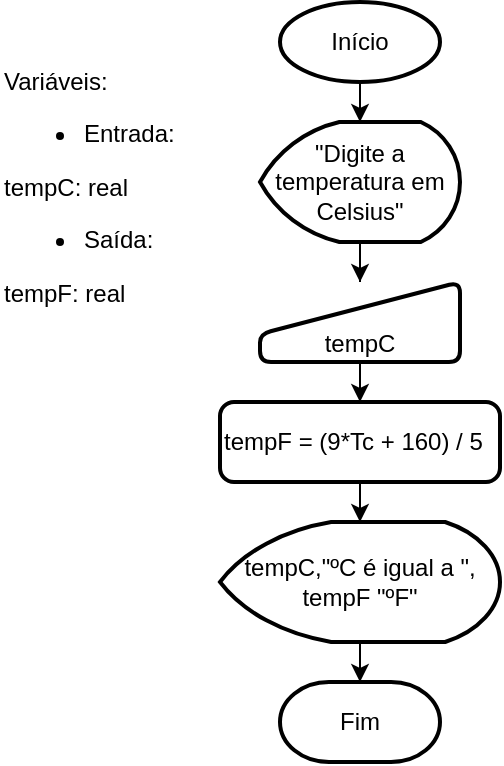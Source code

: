 <mxfile version="13.6.2" type="device"><diagram id="gBYa8lz91_OA2VOeokQ8" name="Página-1"><mxGraphModel dx="868" dy="510" grid="1" gridSize="10" guides="1" tooltips="1" connect="1" arrows="1" fold="1" page="1" pageScale="1" pageWidth="827" pageHeight="1169" math="0" shadow="0"><root><mxCell id="0"/><mxCell id="1" parent="0"/><mxCell id="GjMaqnvSib-rPEAUO21R-1" value="" style="edgeStyle=orthogonalEdgeStyle;rounded=0;orthogonalLoop=1;jettySize=auto;html=1;" edge="1" parent="1" source="c-27M4VeAdfWw9J7qFmH-6" target="PTN-dw_x2dsiqNtIKwj7-4"><mxGeometry relative="1" as="geometry"/></mxCell><mxCell id="c-27M4VeAdfWw9J7qFmH-6" value="Início" style="strokeWidth=2;html=1;shape=mxgraph.flowchart.start_1;whiteSpace=wrap;" parent="1" vertex="1"><mxGeometry x="160" y="230" width="80" height="40" as="geometry"/></mxCell><mxCell id="GjMaqnvSib-rPEAUO21R-4" value="" style="edgeStyle=orthogonalEdgeStyle;rounded=0;orthogonalLoop=1;jettySize=auto;html=1;" edge="1" parent="1" source="c-27M4VeAdfWw9J7qFmH-8" target="GjMaqnvSib-rPEAUO21R-3"><mxGeometry relative="1" as="geometry"/></mxCell><mxCell id="c-27M4VeAdfWw9J7qFmH-8" value="tempC" style="verticalLabelPosition=middle;verticalAlign=bottom;html=1;strokeWidth=2;shape=manualInput;whiteSpace=wrap;rounded=1;size=26;arcSize=11;labelPosition=center;align=center;" parent="1" vertex="1"><mxGeometry x="150" y="370" width="100" height="40" as="geometry"/></mxCell><mxCell id="FT4FOdxoutBrAzGi2SwF-3" value="Variáveis:&lt;br&gt;&lt;ul&gt;&lt;li&gt;Entrada:&lt;/li&gt;&lt;/ul&gt;&lt;div&gt;tempC: real&lt;/div&gt;&lt;ul&gt;&lt;li&gt;Saída:&lt;/li&gt;&lt;/ul&gt;&lt;div&gt;tempF: real&lt;/div&gt;" style="text;html=1;resizable=0;points=[];autosize=1;align=left;verticalAlign=top;spacingTop=-4;" parent="1" vertex="1"><mxGeometry x="20" y="260" width="100" height="120" as="geometry"/></mxCell><mxCell id="GjMaqnvSib-rPEAUO21R-2" value="" style="edgeStyle=orthogonalEdgeStyle;rounded=0;orthogonalLoop=1;jettySize=auto;html=1;" edge="1" parent="1" source="PTN-dw_x2dsiqNtIKwj7-4" target="c-27M4VeAdfWw9J7qFmH-8"><mxGeometry relative="1" as="geometry"/></mxCell><mxCell id="PTN-dw_x2dsiqNtIKwj7-4" value="&quot;Digite a temperatura em Celsius&quot;" style="strokeWidth=2;html=1;shape=mxgraph.flowchart.display;whiteSpace=wrap;" parent="1" vertex="1"><mxGeometry x="150" y="290" width="100" height="60" as="geometry"/></mxCell><mxCell id="PTN-dw_x2dsiqNtIKwj7-12" value="Fim" style="strokeWidth=2;html=1;shape=mxgraph.flowchart.terminator;whiteSpace=wrap;" parent="1" vertex="1"><mxGeometry x="160" y="570" width="80" height="40" as="geometry"/></mxCell><mxCell id="GjMaqnvSib-rPEAUO21R-6" style="edgeStyle=orthogonalEdgeStyle;rounded=0;orthogonalLoop=1;jettySize=auto;html=1;exitX=0.5;exitY=1;exitDx=0;exitDy=0;entryX=0.5;entryY=0;entryDx=0;entryDy=0;entryPerimeter=0;" edge="1" parent="1" source="GjMaqnvSib-rPEAUO21R-3" target="GjMaqnvSib-rPEAUO21R-5"><mxGeometry relative="1" as="geometry"/></mxCell><mxCell id="GjMaqnvSib-rPEAUO21R-3" value="tempF = (9*Tc + 160) / 5" style="rounded=1;whiteSpace=wrap;html=1;absoluteArcSize=1;arcSize=14;strokeWidth=2;align=left;" vertex="1" parent="1"><mxGeometry x="130" y="430" width="140" height="40" as="geometry"/></mxCell><mxCell id="GjMaqnvSib-rPEAUO21R-7" style="edgeStyle=orthogonalEdgeStyle;rounded=0;orthogonalLoop=1;jettySize=auto;html=1;exitX=0.5;exitY=1;exitDx=0;exitDy=0;exitPerimeter=0;entryX=0.5;entryY=0;entryDx=0;entryDy=0;entryPerimeter=0;" edge="1" parent="1" source="GjMaqnvSib-rPEAUO21R-5" target="PTN-dw_x2dsiqNtIKwj7-12"><mxGeometry relative="1" as="geometry"/></mxCell><mxCell id="GjMaqnvSib-rPEAUO21R-5" value="tempC,&quot;ºC é igual a &quot;, tempF &quot;ºF&quot;" style="strokeWidth=2;html=1;shape=mxgraph.flowchart.display;whiteSpace=wrap;" vertex="1" parent="1"><mxGeometry x="130" y="490" width="140" height="60" as="geometry"/></mxCell></root></mxGraphModel></diagram></mxfile>